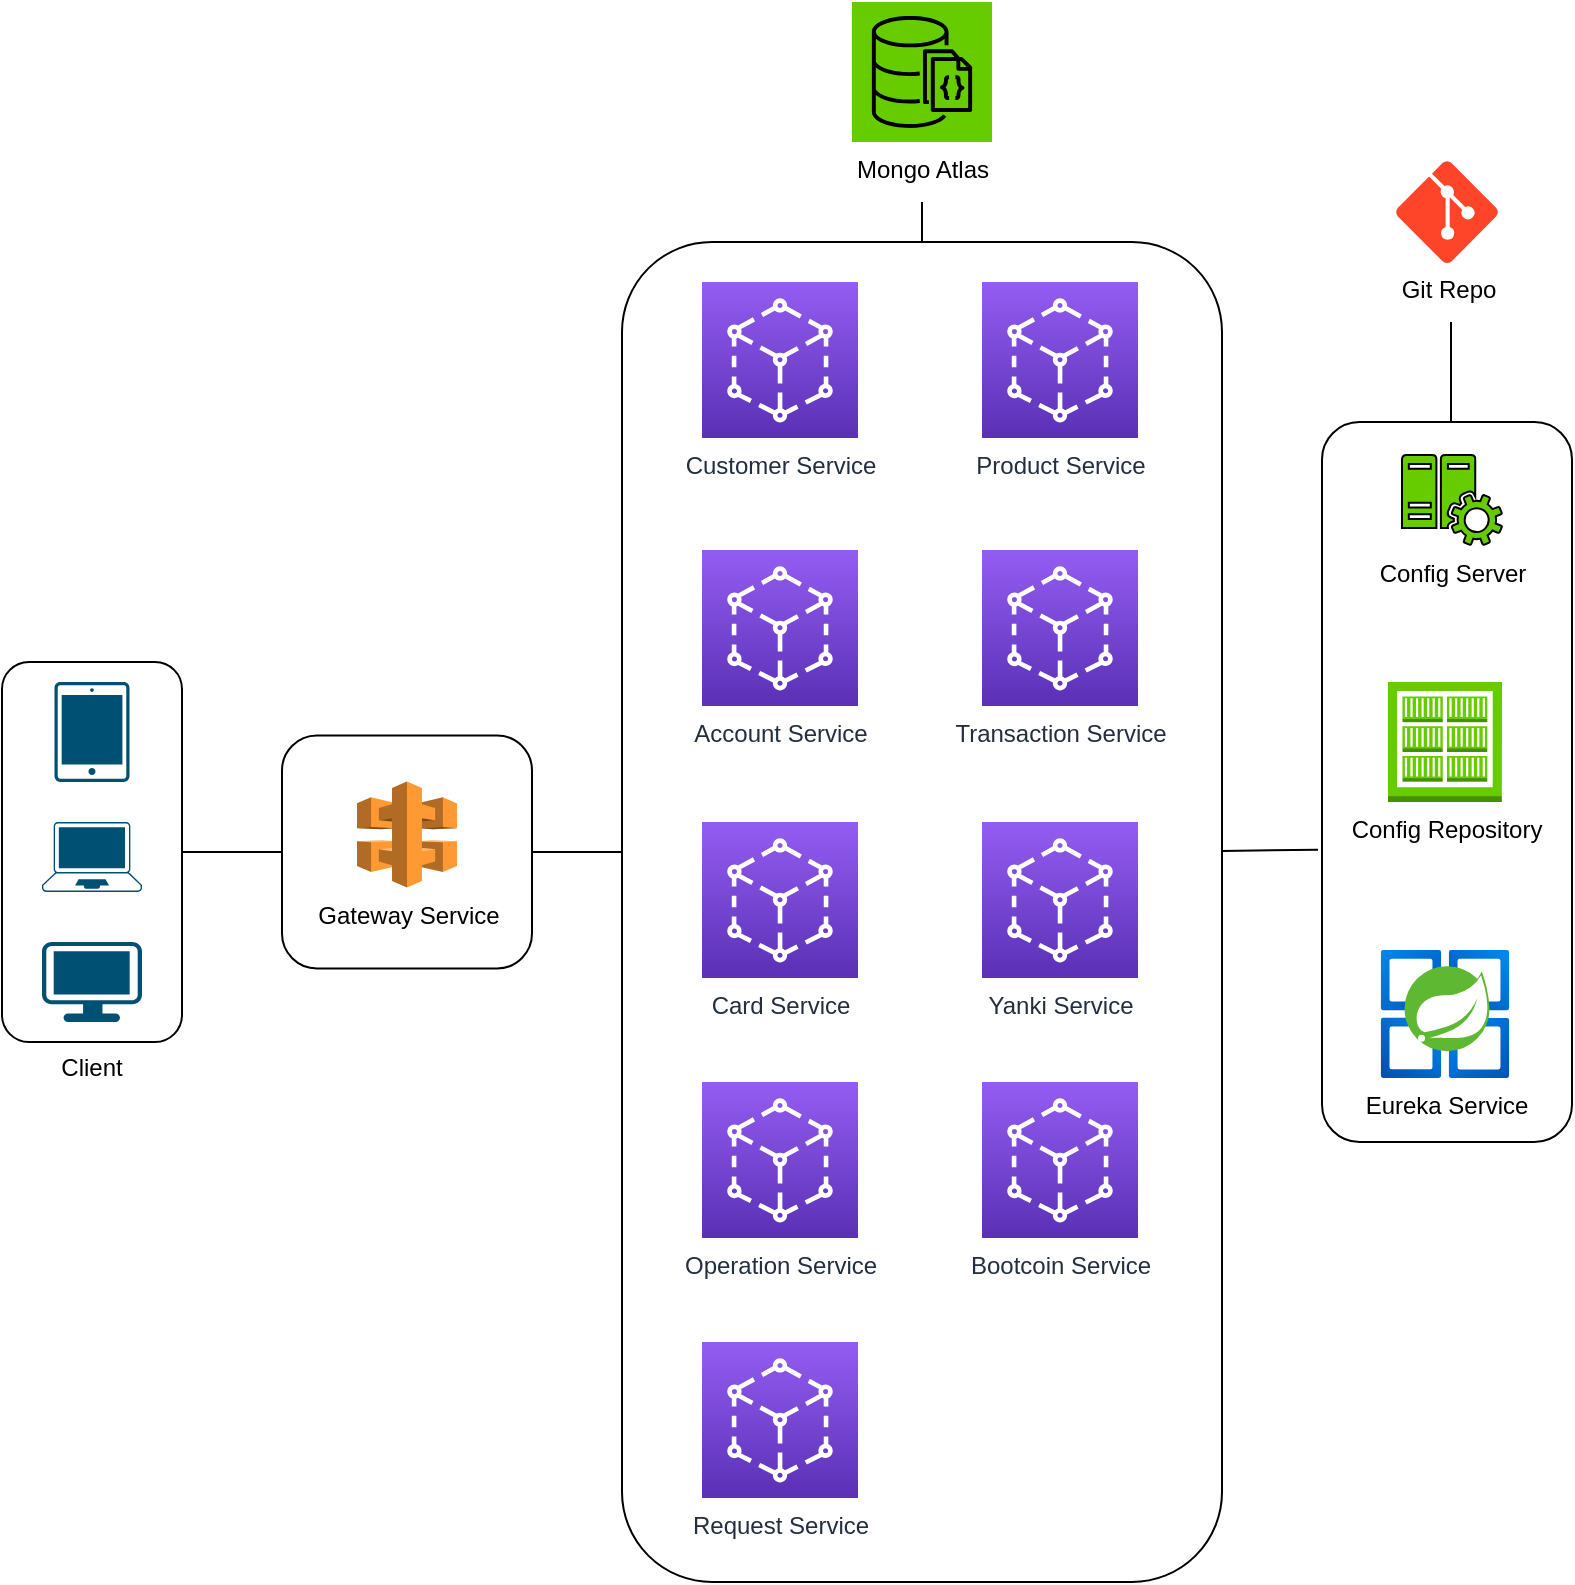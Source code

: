 <mxfile version="16.6.5" type="github">
  <diagram id="EnBOoTVtRgOYuRtcWvN6" name="Page-1">
    <mxGraphModel dx="1422" dy="798" grid="1" gridSize="10" guides="1" tooltips="1" connect="1" arrows="1" fold="1" page="1" pageScale="1" pageWidth="827" pageHeight="1169" math="0" shadow="0">
      <root>
        <mxCell id="0" />
        <mxCell id="1" parent="0" />
        <mxCell id="4dTVqedtr_EQGEj85bMY-32" value="" style="rounded=1;whiteSpace=wrap;html=1;" vertex="1" parent="1">
          <mxGeometry x="20" y="410" width="90" height="190" as="geometry" />
        </mxCell>
        <mxCell id="4dTVqedtr_EQGEj85bMY-25" value="" style="rounded=1;whiteSpace=wrap;html=1;" vertex="1" parent="1">
          <mxGeometry x="160" y="446.75" width="125" height="116.5" as="geometry" />
        </mxCell>
        <mxCell id="4dTVqedtr_EQGEj85bMY-21" value="" style="rounded=1;whiteSpace=wrap;html=1;" vertex="1" parent="1">
          <mxGeometry x="330" y="200" width="300" height="670" as="geometry" />
        </mxCell>
        <mxCell id="4dTVqedtr_EQGEj85bMY-20" value="" style="rounded=1;whiteSpace=wrap;html=1;" vertex="1" parent="1">
          <mxGeometry x="680" y="290" width="125" height="360" as="geometry" />
        </mxCell>
        <mxCell id="4dTVqedtr_EQGEj85bMY-1" value="Gateway Service" style="outlineConnect=0;dashed=0;verticalLabelPosition=bottom;verticalAlign=top;align=center;html=1;shape=mxgraph.aws3.api_gateway;fillColor=#FF9933;gradientColor=none;" vertex="1" parent="1">
          <mxGeometry x="197.5" y="469.75" width="50" height="53" as="geometry" />
        </mxCell>
        <mxCell id="4dTVqedtr_EQGEj85bMY-4" value="Config Server" style="sketch=0;pointerEvents=1;shadow=0;dashed=0;html=1;strokeColor=#000000;labelPosition=center;verticalLabelPosition=bottom;verticalAlign=top;align=center;fillColor=#66CC00;shape=mxgraph.mscae.oms.config_assessment" vertex="1" parent="1">
          <mxGeometry x="720" y="306.5" width="50" height="45" as="geometry" />
        </mxCell>
        <mxCell id="4dTVqedtr_EQGEj85bMY-5" value="Config Repository" style="outlineConnect=0;dashed=0;verticalLabelPosition=bottom;verticalAlign=top;align=center;html=1;shape=mxgraph.aws3.ecr_registry;fillColor=#66CC00;gradientColor=none;" vertex="1" parent="1">
          <mxGeometry x="713" y="420" width="57" height="60" as="geometry" />
        </mxCell>
        <mxCell id="4dTVqedtr_EQGEj85bMY-9" value="Git Repo" style="verticalLabelPosition=bottom;html=1;verticalAlign=top;align=center;strokeColor=#FF4529;fillColor=#FF4529;shape=mxgraph.azure.git_repository;" vertex="1" parent="1">
          <mxGeometry x="717.5" y="160" width="50" height="50" as="geometry" />
        </mxCell>
        <mxCell id="4dTVqedtr_EQGEj85bMY-10" value="Eureka Service" style="aspect=fixed;html=1;points=[];align=center;image;fontSize=12;image=img/lib/azure2/compute/Azure_Spring_Cloud.svg;strokeColor=#FF4529;fillColor=#FF4529;gradientColor=#66FF66;" vertex="1" parent="1">
          <mxGeometry x="707.5" y="554" width="68" height="64" as="geometry" />
        </mxCell>
        <mxCell id="4dTVqedtr_EQGEj85bMY-11" value="Account Service" style="sketch=0;points=[[0,0,0],[0.25,0,0],[0.5,0,0],[0.75,0,0],[1,0,0],[0,1,0],[0.25,1,0],[0.5,1,0],[0.75,1,0],[1,1,0],[0,0.25,0],[0,0.5,0],[0,0.75,0],[1,0.25,0],[1,0.5,0],[1,0.75,0]];outlineConnect=0;fontColor=#232F3E;gradientColor=#945DF2;gradientDirection=north;fillColor=#5A30B5;strokeColor=#ffffff;dashed=0;verticalLabelPosition=bottom;verticalAlign=top;align=center;html=1;fontSize=12;fontStyle=0;aspect=fixed;shape=mxgraph.aws4.resourceIcon;resIcon=mxgraph.aws4.app_mesh;" vertex="1" parent="1">
          <mxGeometry x="370" y="354" width="78" height="78" as="geometry" />
        </mxCell>
        <mxCell id="4dTVqedtr_EQGEj85bMY-12" value="Transaction Service" style="sketch=0;points=[[0,0,0],[0.25,0,0],[0.5,0,0],[0.75,0,0],[1,0,0],[0,1,0],[0.25,1,0],[0.5,1,0],[0.75,1,0],[1,1,0],[0,0.25,0],[0,0.5,0],[0,0.75,0],[1,0.25,0],[1,0.5,0],[1,0.75,0]];outlineConnect=0;fontColor=#232F3E;gradientColor=#945DF2;gradientDirection=north;fillColor=#5A30B5;strokeColor=#ffffff;dashed=0;verticalLabelPosition=bottom;verticalAlign=top;align=center;html=1;fontSize=12;fontStyle=0;aspect=fixed;shape=mxgraph.aws4.resourceIcon;resIcon=mxgraph.aws4.app_mesh;" vertex="1" parent="1">
          <mxGeometry x="510" y="354" width="78" height="78" as="geometry" />
        </mxCell>
        <mxCell id="4dTVqedtr_EQGEj85bMY-13" value="Product Service" style="sketch=0;points=[[0,0,0],[0.25,0,0],[0.5,0,0],[0.75,0,0],[1,0,0],[0,1,0],[0.25,1,0],[0.5,1,0],[0.75,1,0],[1,1,0],[0,0.25,0],[0,0.5,0],[0,0.75,0],[1,0.25,0],[1,0.5,0],[1,0.75,0]];outlineConnect=0;fontColor=#232F3E;gradientColor=#945DF2;gradientDirection=north;fillColor=#5A30B5;strokeColor=#ffffff;dashed=0;verticalLabelPosition=bottom;verticalAlign=top;align=center;html=1;fontSize=12;fontStyle=0;aspect=fixed;shape=mxgraph.aws4.resourceIcon;resIcon=mxgraph.aws4.app_mesh;" vertex="1" parent="1">
          <mxGeometry x="510" y="220" width="78" height="78" as="geometry" />
        </mxCell>
        <mxCell id="4dTVqedtr_EQGEj85bMY-14" value="Customer Service" style="sketch=0;points=[[0,0,0],[0.25,0,0],[0.5,0,0],[0.75,0,0],[1,0,0],[0,1,0],[0.25,1,0],[0.5,1,0],[0.75,1,0],[1,1,0],[0,0.25,0],[0,0.5,0],[0,0.75,0],[1,0.25,0],[1,0.5,0],[1,0.75,0]];outlineConnect=0;fontColor=#232F3E;gradientColor=#945DF2;gradientDirection=north;fillColor=#5A30B5;strokeColor=#ffffff;dashed=0;verticalLabelPosition=bottom;verticalAlign=top;align=center;html=1;fontSize=12;fontStyle=0;aspect=fixed;shape=mxgraph.aws4.resourceIcon;resIcon=mxgraph.aws4.app_mesh;" vertex="1" parent="1">
          <mxGeometry x="370" y="220" width="78" height="78" as="geometry" />
        </mxCell>
        <mxCell id="4dTVqedtr_EQGEj85bMY-15" value="Card Service" style="sketch=0;points=[[0,0,0],[0.25,0,0],[0.5,0,0],[0.75,0,0],[1,0,0],[0,1,0],[0.25,1,0],[0.5,1,0],[0.75,1,0],[1,1,0],[0,0.25,0],[0,0.5,0],[0,0.75,0],[1,0.25,0],[1,0.5,0],[1,0.75,0]];outlineConnect=0;fontColor=#232F3E;gradientColor=#945DF2;gradientDirection=north;fillColor=#5A30B5;strokeColor=#ffffff;dashed=0;verticalLabelPosition=bottom;verticalAlign=top;align=center;html=1;fontSize=12;fontStyle=0;aspect=fixed;shape=mxgraph.aws4.resourceIcon;resIcon=mxgraph.aws4.app_mesh;" vertex="1" parent="1">
          <mxGeometry x="370" y="490" width="78" height="78" as="geometry" />
        </mxCell>
        <mxCell id="4dTVqedtr_EQGEj85bMY-16" value="Operation Service" style="sketch=0;points=[[0,0,0],[0.25,0,0],[0.5,0,0],[0.75,0,0],[1,0,0],[0,1,0],[0.25,1,0],[0.5,1,0],[0.75,1,0],[1,1,0],[0,0.25,0],[0,0.5,0],[0,0.75,0],[1,0.25,0],[1,0.5,0],[1,0.75,0]];outlineConnect=0;fontColor=#232F3E;gradientColor=#945DF2;gradientDirection=north;fillColor=#5A30B5;strokeColor=#ffffff;dashed=0;verticalLabelPosition=bottom;verticalAlign=top;align=center;html=1;fontSize=12;fontStyle=0;aspect=fixed;shape=mxgraph.aws4.resourceIcon;resIcon=mxgraph.aws4.app_mesh;" vertex="1" parent="1">
          <mxGeometry x="370" y="620" width="78" height="78" as="geometry" />
        </mxCell>
        <mxCell id="4dTVqedtr_EQGEj85bMY-17" value="Yanki Service" style="sketch=0;points=[[0,0,0],[0.25,0,0],[0.5,0,0],[0.75,0,0],[1,0,0],[0,1,0],[0.25,1,0],[0.5,1,0],[0.75,1,0],[1,1,0],[0,0.25,0],[0,0.5,0],[0,0.75,0],[1,0.25,0],[1,0.5,0],[1,0.75,0]];outlineConnect=0;fontColor=#232F3E;gradientColor=#945DF2;gradientDirection=north;fillColor=#5A30B5;strokeColor=#ffffff;dashed=0;verticalLabelPosition=bottom;verticalAlign=top;align=center;html=1;fontSize=12;fontStyle=0;aspect=fixed;shape=mxgraph.aws4.resourceIcon;resIcon=mxgraph.aws4.app_mesh;" vertex="1" parent="1">
          <mxGeometry x="510" y="490" width="78" height="78" as="geometry" />
        </mxCell>
        <mxCell id="4dTVqedtr_EQGEj85bMY-18" value="Request Service" style="sketch=0;points=[[0,0,0],[0.25,0,0],[0.5,0,0],[0.75,0,0],[1,0,0],[0,1,0],[0.25,1,0],[0.5,1,0],[0.75,1,0],[1,1,0],[0,0.25,0],[0,0.5,0],[0,0.75,0],[1,0.25,0],[1,0.5,0],[1,0.75,0]];outlineConnect=0;fontColor=#232F3E;gradientColor=#945DF2;gradientDirection=north;fillColor=#5A30B5;strokeColor=#ffffff;dashed=0;verticalLabelPosition=bottom;verticalAlign=top;align=center;html=1;fontSize=12;fontStyle=0;aspect=fixed;shape=mxgraph.aws4.resourceIcon;resIcon=mxgraph.aws4.app_mesh;" vertex="1" parent="1">
          <mxGeometry x="370" y="750" width="78" height="78" as="geometry" />
        </mxCell>
        <mxCell id="4dTVqedtr_EQGEj85bMY-19" value="Mongo Atlas" style="sketch=0;points=[[0,0,0],[0.25,0,0],[0.5,0,0],[0.75,0,0],[1,0,0],[0,1,0],[0.25,1,0],[0.5,1,0],[0.75,1,0],[1,1,0],[0,0.25,0],[0,0.5,0],[0,0.75,0],[1,0.25,0],[1,0.5,0],[1,0.75,0]];outlineConnect=0;gradientDirection=north;dashed=0;verticalLabelPosition=bottom;verticalAlign=top;align=center;html=1;fontSize=12;fontStyle=0;aspect=fixed;shape=mxgraph.aws4.resourceIcon;resIcon=mxgraph.aws4.documentdb_with_mongodb_compatibility;fillColor=#66CC00;" vertex="1" parent="1">
          <mxGeometry x="445" y="80" width="70" height="70" as="geometry" />
        </mxCell>
        <mxCell id="4dTVqedtr_EQGEj85bMY-22" value="Bootcoin Service" style="sketch=0;points=[[0,0,0],[0.25,0,0],[0.5,0,0],[0.75,0,0],[1,0,0],[0,1,0],[0.25,1,0],[0.5,1,0],[0.75,1,0],[1,1,0],[0,0.25,0],[0,0.5,0],[0,0.75,0],[1,0.25,0],[1,0.5,0],[1,0.75,0]];outlineConnect=0;fontColor=#232F3E;gradientColor=#945DF2;gradientDirection=north;fillColor=#5A30B5;strokeColor=#ffffff;dashed=0;verticalLabelPosition=bottom;verticalAlign=top;align=center;html=1;fontSize=12;fontStyle=0;aspect=fixed;shape=mxgraph.aws4.resourceIcon;resIcon=mxgraph.aws4.app_mesh;" vertex="1" parent="1">
          <mxGeometry x="510" y="620" width="78" height="78" as="geometry" />
        </mxCell>
        <mxCell id="4dTVqedtr_EQGEj85bMY-29" value="" style="points=[[0.03,0.03,0],[0.5,0,0],[0.97,0.03,0],[1,0.4,0],[0.97,0.745,0],[0.5,1,0],[0.03,0.745,0],[0,0.4,0]];verticalLabelPosition=bottom;sketch=0;html=1;verticalAlign=top;aspect=fixed;align=center;pointerEvents=1;shape=mxgraph.cisco19.workstation;fillColor=#005073;strokeColor=none;labelBackgroundColor=#ffffff;" vertex="1" parent="1">
          <mxGeometry x="40" y="550" width="50" height="40" as="geometry" />
        </mxCell>
        <mxCell id="4dTVqedtr_EQGEj85bMY-30" value="" style="points=[[0.13,0.02,0],[0.5,0,0],[0.87,0.02,0],[0.885,0.4,0],[0.985,0.985,0],[0.5,1,0],[0.015,0.985,0],[0.115,0.4,0]];verticalLabelPosition=bottom;sketch=0;html=1;verticalAlign=top;aspect=fixed;align=center;pointerEvents=1;shape=mxgraph.cisco19.laptop;fillColor=#005073;strokeColor=none;labelBackgroundColor=#ffffff;" vertex="1" parent="1">
          <mxGeometry x="40" y="490" width="50" height="35" as="geometry" />
        </mxCell>
        <mxCell id="4dTVqedtr_EQGEj85bMY-31" value="" style="sketch=0;points=[[0.015,0.015,0],[0.985,0.015,0],[0.985,0.985,0],[0.015,0.985,0],[0.25,0,0],[0.5,0,0],[0.75,0,0],[1,0.25,0],[1,0.5,0],[1,0.75,0],[0.75,1,0],[0.5,1,0],[0.25,1,0],[0,0.75,0],[0,0.5,0],[0,0.25,0]];verticalLabelPosition=bottom;html=1;verticalAlign=top;aspect=fixed;align=center;pointerEvents=1;shape=mxgraph.cisco19.handheld;fillColor=#005073;strokeColor=none;labelBackgroundColor=#ffffff;" vertex="1" parent="1">
          <mxGeometry x="46.25" y="420" width="37.5" height="50" as="geometry" />
        </mxCell>
        <mxCell id="4dTVqedtr_EQGEj85bMY-33" value="Client" style="rounded=0;whiteSpace=wrap;html=1;labelBackgroundColor=#ffffff;strokeColor=#FFFFFF;" vertex="1" parent="1">
          <mxGeometry x="20" y="608" width="90" height="10" as="geometry" />
        </mxCell>
        <mxCell id="4dTVqedtr_EQGEj85bMY-36" value="" style="endArrow=none;html=1;rounded=0;exitX=1;exitY=0.5;exitDx=0;exitDy=0;" edge="1" parent="1" source="4dTVqedtr_EQGEj85bMY-25">
          <mxGeometry width="50" height="50" relative="1" as="geometry">
            <mxPoint x="640.9" y="480.68" as="sourcePoint" />
            <mxPoint x="330" y="505" as="targetPoint" />
          </mxGeometry>
        </mxCell>
        <mxCell id="4dTVqedtr_EQGEj85bMY-37" value="" style="endArrow=none;html=1;rounded=0;entryX=0;entryY=0.5;entryDx=0;entryDy=0;" edge="1" parent="1" target="4dTVqedtr_EQGEj85bMY-25">
          <mxGeometry width="50" height="50" relative="1" as="geometry">
            <mxPoint x="110" y="505" as="sourcePoint" />
            <mxPoint x="155" y="504.5" as="targetPoint" />
          </mxGeometry>
        </mxCell>
        <mxCell id="4dTVqedtr_EQGEj85bMY-39" value="" style="endArrow=none;html=1;rounded=0;exitX=1;exitY=0.5;exitDx=0;exitDy=0;entryX=-0.016;entryY=0.594;entryDx=0;entryDy=0;entryPerimeter=0;" edge="1" parent="1" target="4dTVqedtr_EQGEj85bMY-20">
          <mxGeometry width="50" height="50" relative="1" as="geometry">
            <mxPoint x="630" y="504.5" as="sourcePoint" />
            <mxPoint x="675" y="504.5" as="targetPoint" />
          </mxGeometry>
        </mxCell>
        <mxCell id="4dTVqedtr_EQGEj85bMY-40" value="" style="endArrow=none;html=1;rounded=0;entryX=0.5;entryY=0;entryDx=0;entryDy=0;" edge="1" parent="1" target="4dTVqedtr_EQGEj85bMY-21">
          <mxGeometry width="50" height="50" relative="1" as="geometry">
            <mxPoint x="480" y="180" as="sourcePoint" />
            <mxPoint x="502.5" y="184.5" as="targetPoint" />
          </mxGeometry>
        </mxCell>
        <mxCell id="4dTVqedtr_EQGEj85bMY-41" value="" style="endArrow=none;html=1;rounded=0;exitX=0.5;exitY=1;exitDx=0;exitDy=0;exitPerimeter=0;entryX=0.5;entryY=0;entryDx=0;entryDy=0;" edge="1" parent="1">
          <mxGeometry width="50" height="50" relative="1" as="geometry">
            <mxPoint x="744.5" y="240" as="sourcePoint" />
            <mxPoint x="744.5" y="290" as="targetPoint" />
          </mxGeometry>
        </mxCell>
      </root>
    </mxGraphModel>
  </diagram>
</mxfile>
